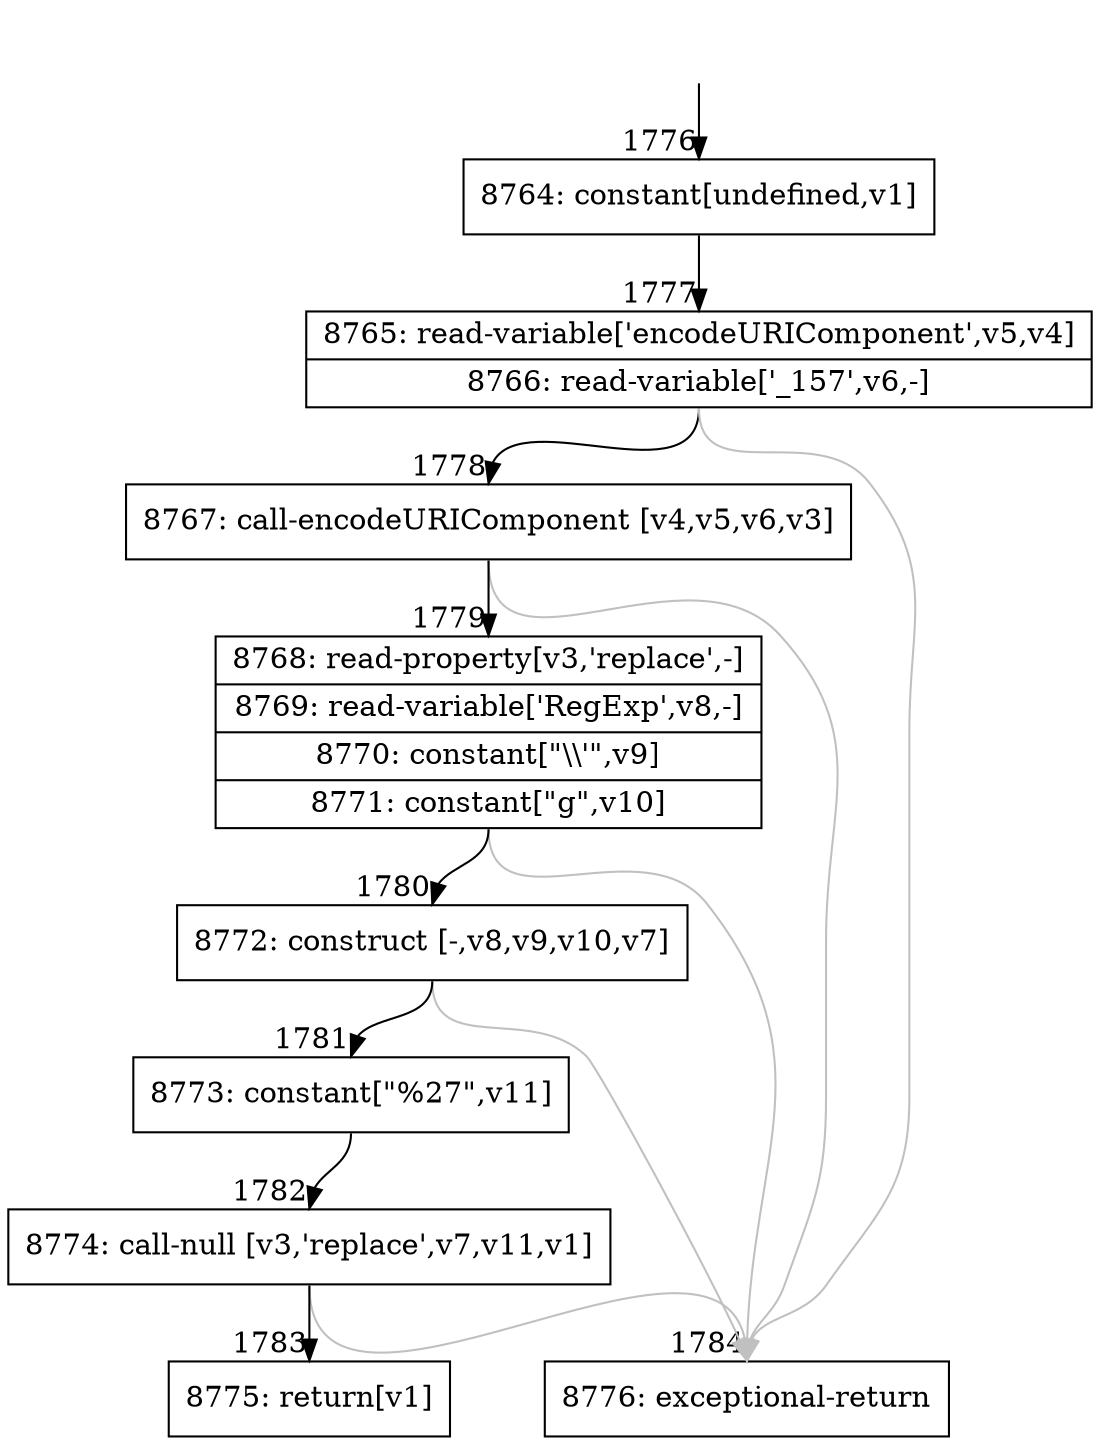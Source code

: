 digraph {
rankdir="TD"
BB_entry120[shape=none,label=""];
BB_entry120 -> BB1776 [tailport=s, headport=n, headlabel="    1776"]
BB1776 [shape=record label="{8764: constant[undefined,v1]}" ] 
BB1776 -> BB1777 [tailport=s, headport=n, headlabel="      1777"]
BB1777 [shape=record label="{8765: read-variable['encodeURIComponent',v5,v4]|8766: read-variable['_157',v6,-]}" ] 
BB1777 -> BB1778 [tailport=s, headport=n, headlabel="      1778"]
BB1777 -> BB1784 [tailport=s, headport=n, color=gray, headlabel="      1784"]
BB1778 [shape=record label="{8767: call-encodeURIComponent [v4,v5,v6,v3]}" ] 
BB1778 -> BB1779 [tailport=s, headport=n, headlabel="      1779"]
BB1778 -> BB1784 [tailport=s, headport=n, color=gray]
BB1779 [shape=record label="{8768: read-property[v3,'replace',-]|8769: read-variable['RegExp',v8,-]|8770: constant[\"\\\\'\",v9]|8771: constant[\"g\",v10]}" ] 
BB1779 -> BB1780 [tailport=s, headport=n, headlabel="      1780"]
BB1779 -> BB1784 [tailport=s, headport=n, color=gray]
BB1780 [shape=record label="{8772: construct [-,v8,v9,v10,v7]}" ] 
BB1780 -> BB1781 [tailport=s, headport=n, headlabel="      1781"]
BB1780 -> BB1784 [tailport=s, headport=n, color=gray]
BB1781 [shape=record label="{8773: constant[\"%27\",v11]}" ] 
BB1781 -> BB1782 [tailport=s, headport=n, headlabel="      1782"]
BB1782 [shape=record label="{8774: call-null [v3,'replace',v7,v11,v1]}" ] 
BB1782 -> BB1783 [tailport=s, headport=n, headlabel="      1783"]
BB1782 -> BB1784 [tailport=s, headport=n, color=gray]
BB1783 [shape=record label="{8775: return[v1]}" ] 
BB1784 [shape=record label="{8776: exceptional-return}" ] 
//#$~ 1046
}
